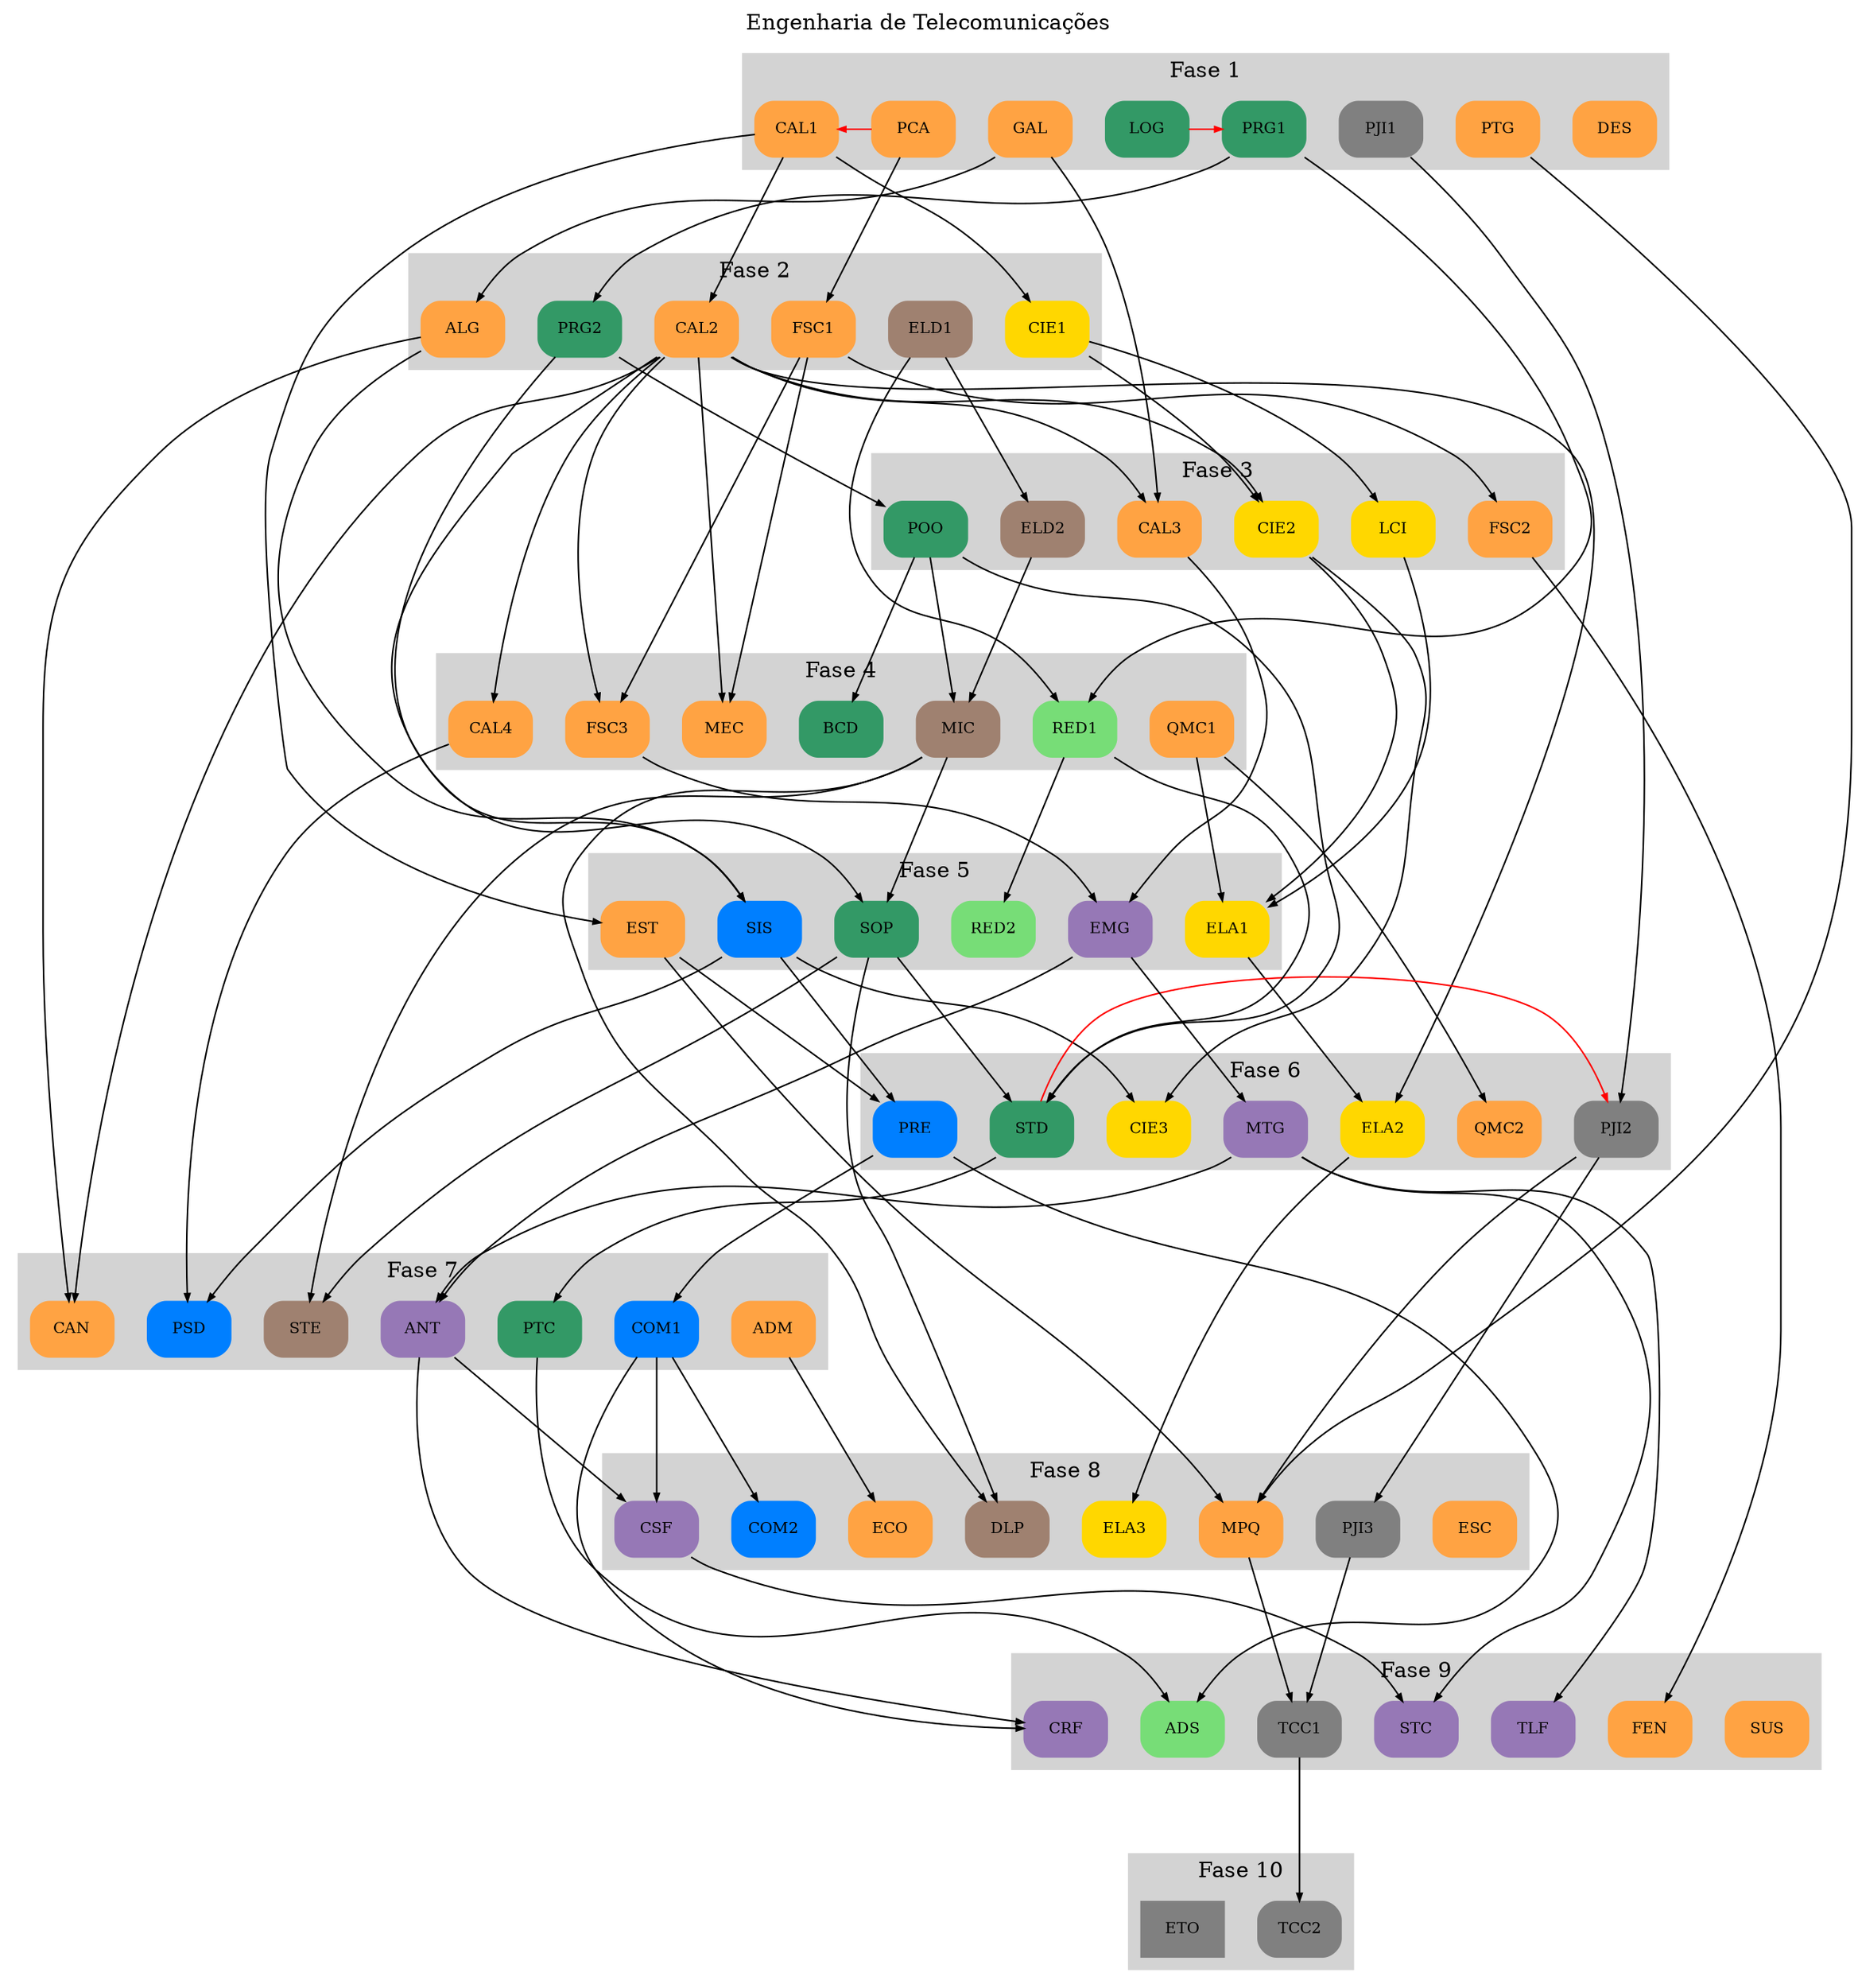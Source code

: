 digraph EngTelecom {
    layout = dot  // circo, dot, fdp, neato, osage, sfdp, twopi
    label ="Engenharia de Telecomunicações"
    labelloc = t
    graph [nodesep=0.3, ranksep=1.3]
    node [labelloc=c fontsize=10, style=filled, shape=box, style="rounded,filled"]
    edge [arrowsize=.5]


    // Pré-requisitos

    // Eixo laranja
    {} -> ADM
    {} -> DES
    {} -> ESC
    {} -> GAL
    {} -> PCA
    {} -> PTG
    {} -> QMC1
    {} -> SUS

    {GAL} -> ALG
    {PCA} -> CAL1 [constraint=false,color="#FF0000"]
    {CAL1} -> CAL2
    {GAL CAL2} -> CAL3
    {CAL2} -> CAL4
    {ALG CAL2} -> CAN
    {ADM} -> ECO
    {CAL1} -> EST
    {FSC2} -> FEN
    {PCA} -> FSC1
    {FSC1} -> FSC2
    {FSC1 CAL2} -> FSC3
    {CAL2 FSC1} -> MEC
    {EST PJI2 PTG} -> MPQ # TODO verificar se PJI2 e PTG devem ser pré-requisito
    {QMC1} -> QMC2 # TODO a confirmar

    // Eixo amarelo
    {CAL1} -> CIE1
    {CIE1 CAL2} -> CIE2
    {CIE2 SIS} -> CIE3 # TODO verificar
    {CIE2 LCI QMC1} -> ELA1 # TODO verificar
    {CAL2 ELA1} -> ELA2
    {ELA2} -> ELA3
    {CIE1} -> LCI

    // Eixo azul
    {PRE} -> COM1
    {COM1} -> COM2
    {EST SIS} -> PRE
    {CAL2 ALG} -> SIS
    {CAL4 SIS} -> PSD

    // Eixo cinza
    {} -> PJI1
    {PJI1} -> PJI2 # TODO colocar STD como pré-requisito
    {STD} -> PJI2 [color="#FF0000" constraint=false]
    {PJI2} -> PJI3
    {MPQ PJI3} -> TCC1 # TODO colocar CH como pré-requisito - tirei PTG
    {TCC1} -> TCC2

    // Eixo marrom
    {SOP MIC} -> DLP
    {} -> ELD1
    {ELD1} -> ELD2 # ELA1 como recomendada
    {ELD2 POO} -> MIC
    {MIC SOP} -> STE # TODO POO foi para pré-requisito de MIC

    // Eixo roxo
    {MTG, EMG} -> ANT
    {COM1 ANT} -> CRF # TODO
    {ANT COM1} -> CSF
    {FSC3 CAL3} -> EMG # TODO
    {EMG} -> MTG # TODO
    {MTG CSF} -> STC
    {MTG} -> TLF # TODO

    // Eixo verde claro
    {ELD1 PRG1} -> RED1
    {RED1}-> RED2
    {PTC PRE} -> ADS

    // Eixo verde escuro
    {} -> LOG
    {LOG} -> PRG1 [color="#FF0000" constraint=false]
    {PRG1} -> PRG2
    {PRG2} -> POO
    {PRG2 MIC} -> SOP
    {POO RED1 SOP} -> STD
    {POO} -> BCD
    {STD} -> PTC # RED2 como recomendada



    // Fases

    subgraph cluster_fase1 {
      label = "Fase 1"
      style = filled
      color = lightgrey

      LOG GAL DES PJI1 PTG PRG1 CAL1 PCA
    }

    subgraph cluster_fase2 {
      label = "Fase 2"
      style = filled
      color = lightgrey

      CAL2 FSC1 ALG ELD1 CIE1 PRG2
    }

    subgraph clusterFase3 {
      label = "Fase 3"
      style = filled
      color = lightgrey

      CAL3 FSC2 CIE2 MEC LCI POO ELD2
    }

    subgraph clusterFase4 {
      label = "Fase 4"
      style=filled
      color=lightgrey
      node [style=filled,color=white]

      RED1 MEC FSC3 BCD CAL4  MIC QMC1
    }

    subgraph cluster_fase5 {
      label = "Fase 5"
      style=filled
      color=lightgrey
      node [style=filled,color=white]

      SIS EST RED2 EMG  ELA1  SOP
    }


    subgraph cluster_fase6 {
      label = "Fase 6"
      style=filled
      color=lightgrey
      node [style=filled,color=white]

      ELA2 MTG PRE CIE3  PJI2 STD QMC2
    }

    subgraph cluster_fase7 {
      label = "Fase 7"
      style=filled
      color=lightgrey
      node [style=filled,color=white]

      PSD ANT STE COM1 CAN PTC ADM
    }

    subgraph cluster_fase8 {
      label = "Fase 8"
      style=filled
      color=lightgrey
      node [style=filled,color=white]

      MPQ CSF COM2 ELA3 DLP ESC BCD PJI3 ECO
    }

    subgraph cluster_fase9 {
      label = "Fase 9"
      style=filled
      color=lightgrey
      node [style=filled,color=white]

      ADS  TCC1 STC CRF TLF FEN SUS
    }

    subgraph cluster_fase10 {
      label = "Fase 10"
      style=filled
      color=lightgrey
      node [style=filled,color=white]

      TCC2 ETO
    }


      // expressão regular
      // (\w{3,4}) (\[ch=\d{2,3}) - find
      // $1 $2, color="#FFA343, id=$1 - replace

    // propriedades dos nós


    ADM [ch=40, color="#FFA343", id=ADM] # TODO pré-requisito 1980h
    ALG [ch=60, color="#FFA343", id=ALG]
    CAL1 [ch=80, color="#FFA343", id=CAL1]
    CAL2 [ch=80, color="#FFA343", id=CAL2]
    CAL3 [ch=80, color="#FFA343", id=CAL3]
    CAL4 [ch=40, color="#FFA343", id=CAL4]
    CAN [ch=40, color="#FFA343", id=CAN]
    DES [ch=40, color="#FFA343", id=DES]
    ECO [ch=40, color="#FFA343", id=ECO]
    ESC [ch=40, color="#FFA343", id=ESC]
    EST [ch=60, color="#FFA343", id=EST]
    FEN [ch=40, color="#FFA343", id=FEN]
    FSC1 [ch=80, color="#FFA343", id=FSC1]
    FSC2 [ch=80, color="#FFA343", id=FSC2]
    FSC3 [ch=100, color="#FFA343", id=FSC3]
    GAL [ch=80, color="#FFA343", id=GAL]
    MEC [ch=40, color="#FFA343", id=MEC]
    MPQ [ch=40, color="#FFA343", id=MPQ]
    PCA [ch=80, color="#FFA343", id=PCA]
    PTG [ch=40, color="#FFA343", id=PTG] # TODO pré-requisito 1980h
    QMC1 [ch=60, color="#FFA343", id=QMC1]
    QMC2 [ch=40, color="#FFA343", id=QMC2]
    SUS [ch=40, color="#FFA343", id=SUS]



    CIE1 [ch=80, color="#FFD700", id=CIE1]
    CIE2 [ch=60, color="#FFD700", id=CIE2]
    CIE3 [ch=60, color="#FFD700", id=CIE3]
    ELA1 [ch=80, color="#FFD700", id=ELA1]
    ELA2 [ch=80, color="#FFD700", id=ELA2]
    ELA3 [ch=40, color="#FFD700", id=ELA3]
    LCI  [ch=40, color="#FFD700", id=LCI ]


    COM1 [ch=100, color="#007FFF", id=COM1]
    COM2 [ch=80, color="#007FFF", id=COM2]
    PRE [ch=80, color="#007FFF", id=PRE]
    PSD [ch=80, color="#007FFF", id=PSD]
    SIS [ch=100, color="#007FFF", id=SIS] # TODO, nada definido


    ETO [ch=160, color="#808080", id=ETO]
    PJI1 [ch=40, color="#808080", id=PJI1]
    PJI2 [ch=40, color="#808080", id=PJI2]
    PJI3 [ch=40, color="#808080", id=PJI3]
    TCC1 [ch=40, color="#808080", id=TCC1]
    TCC2 [ch=100, color="#808080", id=TCC2]


    DLP [ch=60, color="#9F8170", id=DLP]
    ELD1 [ch=100, color="#9F8170", id=ELD1]
    ELD2 [ch=100, color="#9F8170", id=ELD2]
    MIC [ch=120, color="#9F8170", id=MIC]
    STE [ch=80, color="#9F8170", id=STE]


    ANT [ch=80, color="#9678B6", id=ANT]
    CRF [ch=60, color="#9678B6", id=CRF]
    CSF [ch=60, color="#9678B6", id=CSF]
    EMG [ch=60, color="#9678B6", id=EMG] # TODO, nada definido
    MTG [ch=80, color="#9678B6", id=MTG]
    STC [ch=60, color="#9678B6", id=STC]
    TLF [ch=60, color="#9678B6", id=TLF] # TODO, nada definido


    ADS [ch=40, color="#77DD77", id=ADS]
    RED1 [ch=80, color="#77DD77", id=RED1]
    RED2 [ch=80, color="#77DD77", id=RED2]


    BCD [ch=60, color="#339966", id=BCD]
    LOG [ch=40, color="#339966", id=LOG]
    POO [ch=80, color="#339966", id=POO]
    PRG1 [ch=80, color="#339966", id=PRG1]
    PRG2 [ch=80, color="#339966", id=PRG2]
    PTC [ch=40, color="#339966", id=PTC]
    SOP [ch=80, color="#339966", id=SOP]
    STD [ch=60, color="#339966", id=STD]

}
